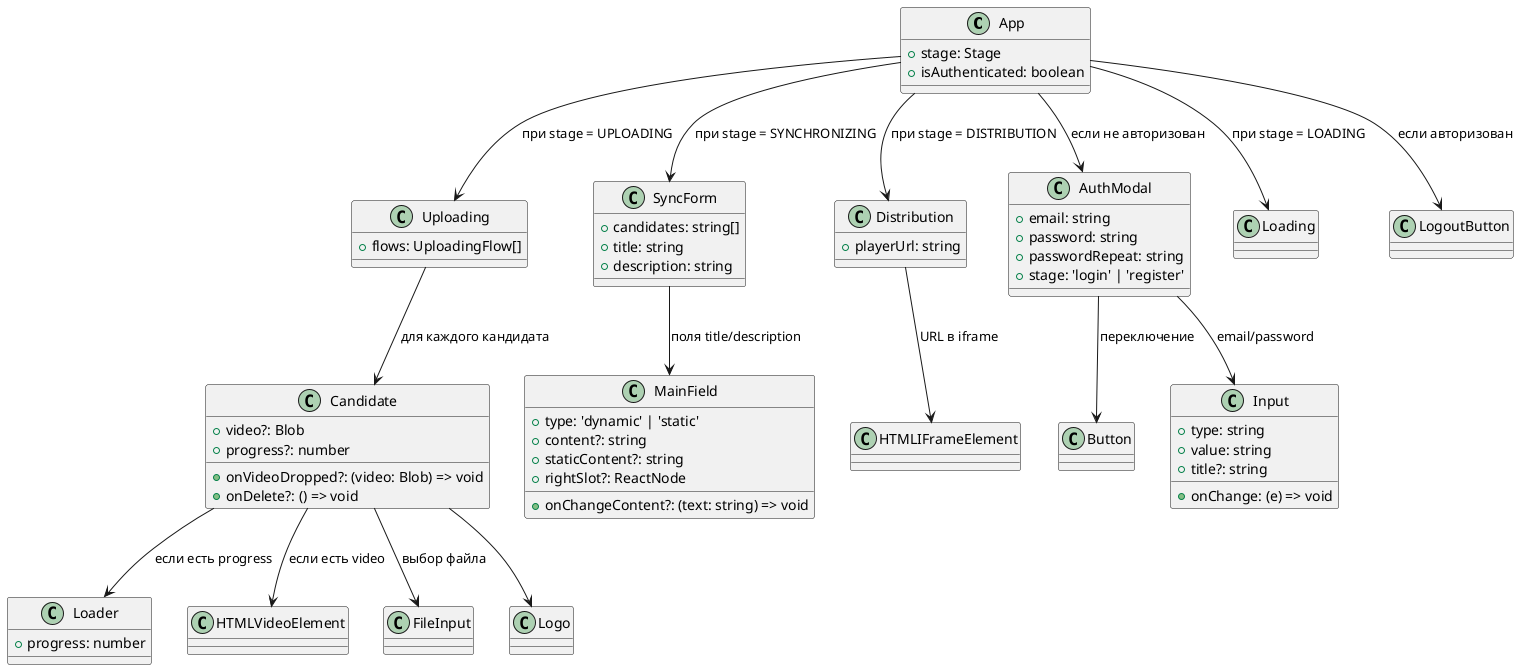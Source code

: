 @startuml SyncEditor

class App {
  +stage: Stage
  +isAuthenticated: boolean
}

class Uploading {
  +flows: UploadingFlow[]
}

class SyncForm {
  +candidates: string[]
  +title: string
  +description: string
}

class Distribution {
  +playerUrl: string
}

class AuthModal {
  +email: string
  +password: string
  +passwordRepeat: string
  +stage: 'login' | 'register'
}

class Loading {}

class LogoutButton {}

class Candidate {
  +video?: Blob
  +progress?: number
  +onVideoDropped?: (video: Blob) => void
  +onDelete?: () => void
}

class Loader {
  +progress: number
}

class HTMLVideoElement {}

class FileInput {}

class Logo {}

class MainField {
  +type: 'dynamic' | 'static'
  +content?: string
  +staticContent?: string
  +rightSlot?: ReactNode
  +onChangeContent?: (text: string) => void
}

class HTMLIFrameElement {}

class Button {}

class Input {
  +type: string
  +value: string
  +title?: string
  +onChange: (e) => void
}

' Relations
App --> Uploading : при stage = UPLOADING
App --> SyncForm : при stage = SYNCHRONIZING
App --> Distribution : при stage = DISTRIBUTION
App --> AuthModal : если не авторизован
App --> Loading : при stage = LOADING
App --> LogoutButton : если авторизован

Uploading --> Candidate : для каждого кандидата
SyncForm --> MainField : поля title/description
Distribution --> HTMLIFrameElement : URL в iframe
AuthModal --> Button : переключение
AuthModal --> Input : email/password

Candidate --> Loader : если есть progress
Candidate --> HTMLVideoElement : если есть video
Candidate --> FileInput : выбор файла
Candidate --> Logo

@enduml